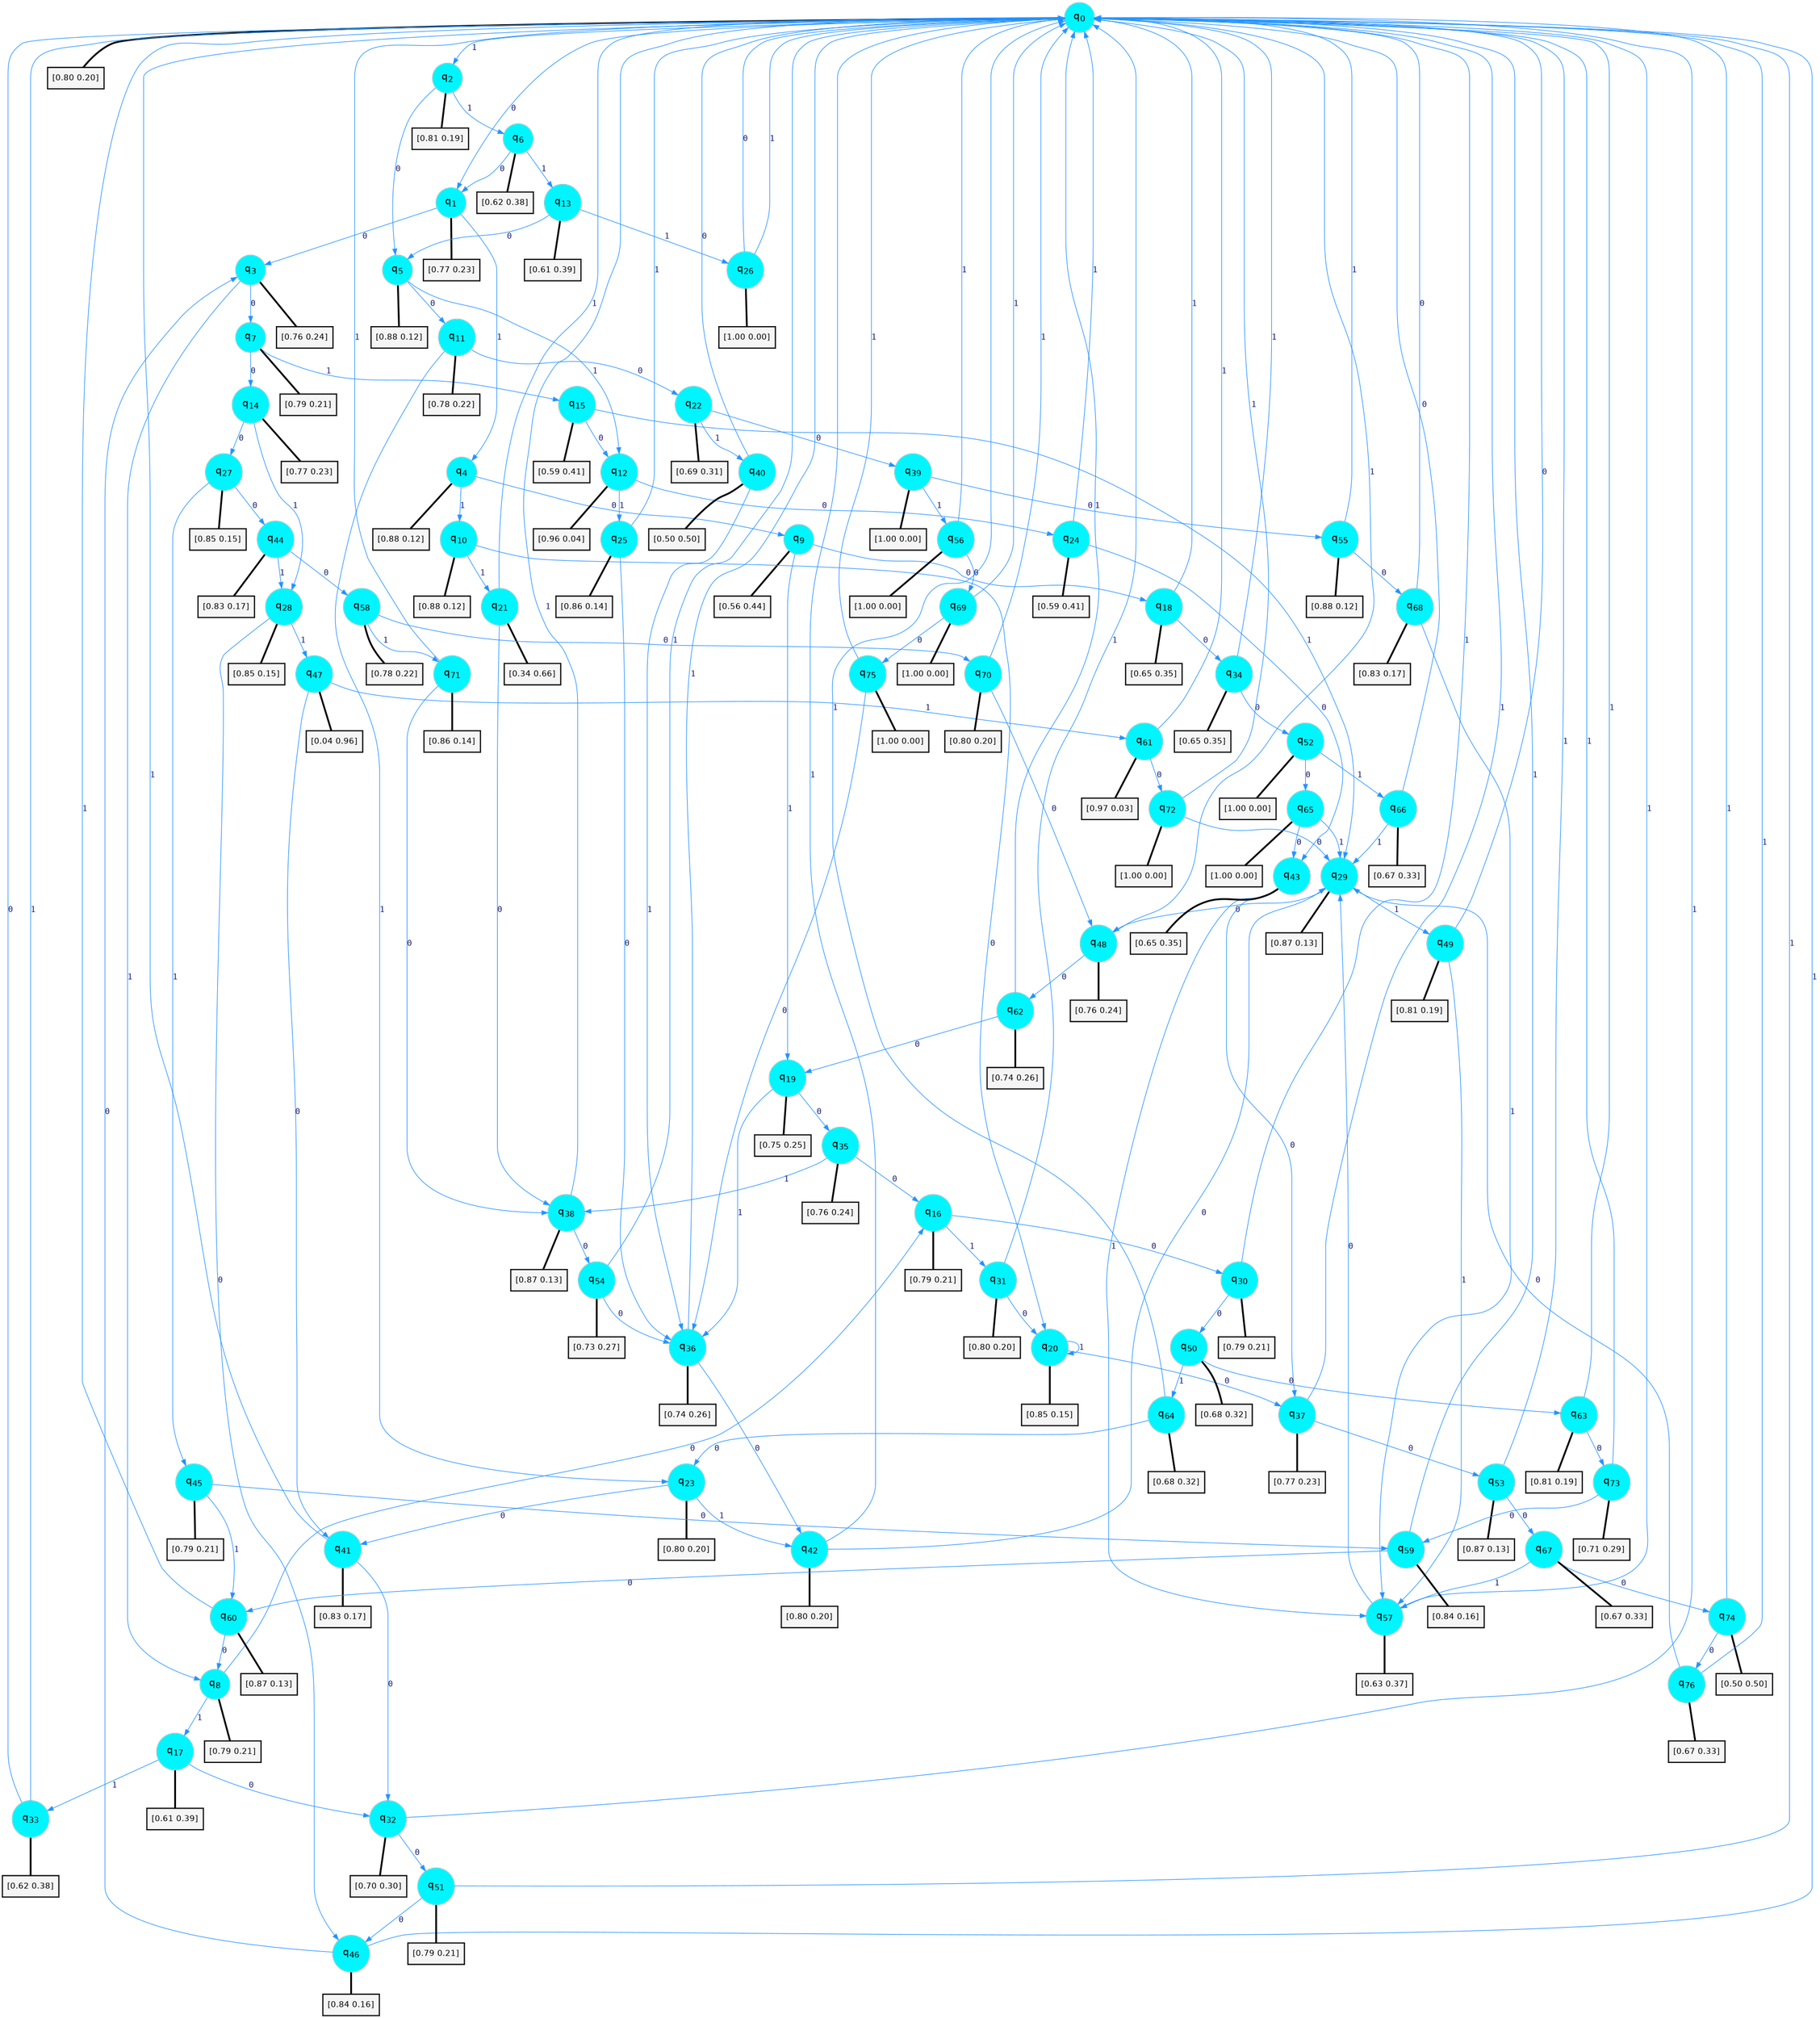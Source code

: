 digraph G {
graph [
bgcolor=transparent, dpi=300, rankdir=TD, size="40,25"];
node [
color=gray, fillcolor=turquoise1, fontcolor=black, fontname=Helvetica, fontsize=16, fontweight=bold, shape=circle, style=filled];
edge [
arrowsize=1, color=dodgerblue1, fontcolor=midnightblue, fontname=courier, fontweight=bold, penwidth=1, style=solid, weight=20];
0[label=<q<SUB>0</SUB>>];
1[label=<q<SUB>1</SUB>>];
2[label=<q<SUB>2</SUB>>];
3[label=<q<SUB>3</SUB>>];
4[label=<q<SUB>4</SUB>>];
5[label=<q<SUB>5</SUB>>];
6[label=<q<SUB>6</SUB>>];
7[label=<q<SUB>7</SUB>>];
8[label=<q<SUB>8</SUB>>];
9[label=<q<SUB>9</SUB>>];
10[label=<q<SUB>10</SUB>>];
11[label=<q<SUB>11</SUB>>];
12[label=<q<SUB>12</SUB>>];
13[label=<q<SUB>13</SUB>>];
14[label=<q<SUB>14</SUB>>];
15[label=<q<SUB>15</SUB>>];
16[label=<q<SUB>16</SUB>>];
17[label=<q<SUB>17</SUB>>];
18[label=<q<SUB>18</SUB>>];
19[label=<q<SUB>19</SUB>>];
20[label=<q<SUB>20</SUB>>];
21[label=<q<SUB>21</SUB>>];
22[label=<q<SUB>22</SUB>>];
23[label=<q<SUB>23</SUB>>];
24[label=<q<SUB>24</SUB>>];
25[label=<q<SUB>25</SUB>>];
26[label=<q<SUB>26</SUB>>];
27[label=<q<SUB>27</SUB>>];
28[label=<q<SUB>28</SUB>>];
29[label=<q<SUB>29</SUB>>];
30[label=<q<SUB>30</SUB>>];
31[label=<q<SUB>31</SUB>>];
32[label=<q<SUB>32</SUB>>];
33[label=<q<SUB>33</SUB>>];
34[label=<q<SUB>34</SUB>>];
35[label=<q<SUB>35</SUB>>];
36[label=<q<SUB>36</SUB>>];
37[label=<q<SUB>37</SUB>>];
38[label=<q<SUB>38</SUB>>];
39[label=<q<SUB>39</SUB>>];
40[label=<q<SUB>40</SUB>>];
41[label=<q<SUB>41</SUB>>];
42[label=<q<SUB>42</SUB>>];
43[label=<q<SUB>43</SUB>>];
44[label=<q<SUB>44</SUB>>];
45[label=<q<SUB>45</SUB>>];
46[label=<q<SUB>46</SUB>>];
47[label=<q<SUB>47</SUB>>];
48[label=<q<SUB>48</SUB>>];
49[label=<q<SUB>49</SUB>>];
50[label=<q<SUB>50</SUB>>];
51[label=<q<SUB>51</SUB>>];
52[label=<q<SUB>52</SUB>>];
53[label=<q<SUB>53</SUB>>];
54[label=<q<SUB>54</SUB>>];
55[label=<q<SUB>55</SUB>>];
56[label=<q<SUB>56</SUB>>];
57[label=<q<SUB>57</SUB>>];
58[label=<q<SUB>58</SUB>>];
59[label=<q<SUB>59</SUB>>];
60[label=<q<SUB>60</SUB>>];
61[label=<q<SUB>61</SUB>>];
62[label=<q<SUB>62</SUB>>];
63[label=<q<SUB>63</SUB>>];
64[label=<q<SUB>64</SUB>>];
65[label=<q<SUB>65</SUB>>];
66[label=<q<SUB>66</SUB>>];
67[label=<q<SUB>67</SUB>>];
68[label=<q<SUB>68</SUB>>];
69[label=<q<SUB>69</SUB>>];
70[label=<q<SUB>70</SUB>>];
71[label=<q<SUB>71</SUB>>];
72[label=<q<SUB>72</SUB>>];
73[label=<q<SUB>73</SUB>>];
74[label=<q<SUB>74</SUB>>];
75[label=<q<SUB>75</SUB>>];
76[label=<q<SUB>76</SUB>>];
77[label="[0.80 0.20]", shape=box,fontcolor=black, fontname=Helvetica, fontsize=14, penwidth=2, fillcolor=whitesmoke,color=black];
78[label="[0.77 0.23]", shape=box,fontcolor=black, fontname=Helvetica, fontsize=14, penwidth=2, fillcolor=whitesmoke,color=black];
79[label="[0.81 0.19]", shape=box,fontcolor=black, fontname=Helvetica, fontsize=14, penwidth=2, fillcolor=whitesmoke,color=black];
80[label="[0.76 0.24]", shape=box,fontcolor=black, fontname=Helvetica, fontsize=14, penwidth=2, fillcolor=whitesmoke,color=black];
81[label="[0.88 0.12]", shape=box,fontcolor=black, fontname=Helvetica, fontsize=14, penwidth=2, fillcolor=whitesmoke,color=black];
82[label="[0.88 0.12]", shape=box,fontcolor=black, fontname=Helvetica, fontsize=14, penwidth=2, fillcolor=whitesmoke,color=black];
83[label="[0.62 0.38]", shape=box,fontcolor=black, fontname=Helvetica, fontsize=14, penwidth=2, fillcolor=whitesmoke,color=black];
84[label="[0.79 0.21]", shape=box,fontcolor=black, fontname=Helvetica, fontsize=14, penwidth=2, fillcolor=whitesmoke,color=black];
85[label="[0.79 0.21]", shape=box,fontcolor=black, fontname=Helvetica, fontsize=14, penwidth=2, fillcolor=whitesmoke,color=black];
86[label="[0.56 0.44]", shape=box,fontcolor=black, fontname=Helvetica, fontsize=14, penwidth=2, fillcolor=whitesmoke,color=black];
87[label="[0.88 0.12]", shape=box,fontcolor=black, fontname=Helvetica, fontsize=14, penwidth=2, fillcolor=whitesmoke,color=black];
88[label="[0.78 0.22]", shape=box,fontcolor=black, fontname=Helvetica, fontsize=14, penwidth=2, fillcolor=whitesmoke,color=black];
89[label="[0.96 0.04]", shape=box,fontcolor=black, fontname=Helvetica, fontsize=14, penwidth=2, fillcolor=whitesmoke,color=black];
90[label="[0.61 0.39]", shape=box,fontcolor=black, fontname=Helvetica, fontsize=14, penwidth=2, fillcolor=whitesmoke,color=black];
91[label="[0.77 0.23]", shape=box,fontcolor=black, fontname=Helvetica, fontsize=14, penwidth=2, fillcolor=whitesmoke,color=black];
92[label="[0.59 0.41]", shape=box,fontcolor=black, fontname=Helvetica, fontsize=14, penwidth=2, fillcolor=whitesmoke,color=black];
93[label="[0.79 0.21]", shape=box,fontcolor=black, fontname=Helvetica, fontsize=14, penwidth=2, fillcolor=whitesmoke,color=black];
94[label="[0.61 0.39]", shape=box,fontcolor=black, fontname=Helvetica, fontsize=14, penwidth=2, fillcolor=whitesmoke,color=black];
95[label="[0.65 0.35]", shape=box,fontcolor=black, fontname=Helvetica, fontsize=14, penwidth=2, fillcolor=whitesmoke,color=black];
96[label="[0.75 0.25]", shape=box,fontcolor=black, fontname=Helvetica, fontsize=14, penwidth=2, fillcolor=whitesmoke,color=black];
97[label="[0.85 0.15]", shape=box,fontcolor=black, fontname=Helvetica, fontsize=14, penwidth=2, fillcolor=whitesmoke,color=black];
98[label="[0.34 0.66]", shape=box,fontcolor=black, fontname=Helvetica, fontsize=14, penwidth=2, fillcolor=whitesmoke,color=black];
99[label="[0.69 0.31]", shape=box,fontcolor=black, fontname=Helvetica, fontsize=14, penwidth=2, fillcolor=whitesmoke,color=black];
100[label="[0.80 0.20]", shape=box,fontcolor=black, fontname=Helvetica, fontsize=14, penwidth=2, fillcolor=whitesmoke,color=black];
101[label="[0.59 0.41]", shape=box,fontcolor=black, fontname=Helvetica, fontsize=14, penwidth=2, fillcolor=whitesmoke,color=black];
102[label="[0.86 0.14]", shape=box,fontcolor=black, fontname=Helvetica, fontsize=14, penwidth=2, fillcolor=whitesmoke,color=black];
103[label="[1.00 0.00]", shape=box,fontcolor=black, fontname=Helvetica, fontsize=14, penwidth=2, fillcolor=whitesmoke,color=black];
104[label="[0.85 0.15]", shape=box,fontcolor=black, fontname=Helvetica, fontsize=14, penwidth=2, fillcolor=whitesmoke,color=black];
105[label="[0.85 0.15]", shape=box,fontcolor=black, fontname=Helvetica, fontsize=14, penwidth=2, fillcolor=whitesmoke,color=black];
106[label="[0.87 0.13]", shape=box,fontcolor=black, fontname=Helvetica, fontsize=14, penwidth=2, fillcolor=whitesmoke,color=black];
107[label="[0.79 0.21]", shape=box,fontcolor=black, fontname=Helvetica, fontsize=14, penwidth=2, fillcolor=whitesmoke,color=black];
108[label="[0.80 0.20]", shape=box,fontcolor=black, fontname=Helvetica, fontsize=14, penwidth=2, fillcolor=whitesmoke,color=black];
109[label="[0.70 0.30]", shape=box,fontcolor=black, fontname=Helvetica, fontsize=14, penwidth=2, fillcolor=whitesmoke,color=black];
110[label="[0.62 0.38]", shape=box,fontcolor=black, fontname=Helvetica, fontsize=14, penwidth=2, fillcolor=whitesmoke,color=black];
111[label="[0.65 0.35]", shape=box,fontcolor=black, fontname=Helvetica, fontsize=14, penwidth=2, fillcolor=whitesmoke,color=black];
112[label="[0.76 0.24]", shape=box,fontcolor=black, fontname=Helvetica, fontsize=14, penwidth=2, fillcolor=whitesmoke,color=black];
113[label="[0.74 0.26]", shape=box,fontcolor=black, fontname=Helvetica, fontsize=14, penwidth=2, fillcolor=whitesmoke,color=black];
114[label="[0.77 0.23]", shape=box,fontcolor=black, fontname=Helvetica, fontsize=14, penwidth=2, fillcolor=whitesmoke,color=black];
115[label="[0.87 0.13]", shape=box,fontcolor=black, fontname=Helvetica, fontsize=14, penwidth=2, fillcolor=whitesmoke,color=black];
116[label="[1.00 0.00]", shape=box,fontcolor=black, fontname=Helvetica, fontsize=14, penwidth=2, fillcolor=whitesmoke,color=black];
117[label="[0.50 0.50]", shape=box,fontcolor=black, fontname=Helvetica, fontsize=14, penwidth=2, fillcolor=whitesmoke,color=black];
118[label="[0.83 0.17]", shape=box,fontcolor=black, fontname=Helvetica, fontsize=14, penwidth=2, fillcolor=whitesmoke,color=black];
119[label="[0.80 0.20]", shape=box,fontcolor=black, fontname=Helvetica, fontsize=14, penwidth=2, fillcolor=whitesmoke,color=black];
120[label="[0.65 0.35]", shape=box,fontcolor=black, fontname=Helvetica, fontsize=14, penwidth=2, fillcolor=whitesmoke,color=black];
121[label="[0.83 0.17]", shape=box,fontcolor=black, fontname=Helvetica, fontsize=14, penwidth=2, fillcolor=whitesmoke,color=black];
122[label="[0.79 0.21]", shape=box,fontcolor=black, fontname=Helvetica, fontsize=14, penwidth=2, fillcolor=whitesmoke,color=black];
123[label="[0.84 0.16]", shape=box,fontcolor=black, fontname=Helvetica, fontsize=14, penwidth=2, fillcolor=whitesmoke,color=black];
124[label="[0.04 0.96]", shape=box,fontcolor=black, fontname=Helvetica, fontsize=14, penwidth=2, fillcolor=whitesmoke,color=black];
125[label="[0.76 0.24]", shape=box,fontcolor=black, fontname=Helvetica, fontsize=14, penwidth=2, fillcolor=whitesmoke,color=black];
126[label="[0.81 0.19]", shape=box,fontcolor=black, fontname=Helvetica, fontsize=14, penwidth=2, fillcolor=whitesmoke,color=black];
127[label="[0.68 0.32]", shape=box,fontcolor=black, fontname=Helvetica, fontsize=14, penwidth=2, fillcolor=whitesmoke,color=black];
128[label="[0.79 0.21]", shape=box,fontcolor=black, fontname=Helvetica, fontsize=14, penwidth=2, fillcolor=whitesmoke,color=black];
129[label="[1.00 0.00]", shape=box,fontcolor=black, fontname=Helvetica, fontsize=14, penwidth=2, fillcolor=whitesmoke,color=black];
130[label="[0.87 0.13]", shape=box,fontcolor=black, fontname=Helvetica, fontsize=14, penwidth=2, fillcolor=whitesmoke,color=black];
131[label="[0.73 0.27]", shape=box,fontcolor=black, fontname=Helvetica, fontsize=14, penwidth=2, fillcolor=whitesmoke,color=black];
132[label="[0.88 0.12]", shape=box,fontcolor=black, fontname=Helvetica, fontsize=14, penwidth=2, fillcolor=whitesmoke,color=black];
133[label="[1.00 0.00]", shape=box,fontcolor=black, fontname=Helvetica, fontsize=14, penwidth=2, fillcolor=whitesmoke,color=black];
134[label="[0.63 0.37]", shape=box,fontcolor=black, fontname=Helvetica, fontsize=14, penwidth=2, fillcolor=whitesmoke,color=black];
135[label="[0.78 0.22]", shape=box,fontcolor=black, fontname=Helvetica, fontsize=14, penwidth=2, fillcolor=whitesmoke,color=black];
136[label="[0.84 0.16]", shape=box,fontcolor=black, fontname=Helvetica, fontsize=14, penwidth=2, fillcolor=whitesmoke,color=black];
137[label="[0.87 0.13]", shape=box,fontcolor=black, fontname=Helvetica, fontsize=14, penwidth=2, fillcolor=whitesmoke,color=black];
138[label="[0.97 0.03]", shape=box,fontcolor=black, fontname=Helvetica, fontsize=14, penwidth=2, fillcolor=whitesmoke,color=black];
139[label="[0.74 0.26]", shape=box,fontcolor=black, fontname=Helvetica, fontsize=14, penwidth=2, fillcolor=whitesmoke,color=black];
140[label="[0.81 0.19]", shape=box,fontcolor=black, fontname=Helvetica, fontsize=14, penwidth=2, fillcolor=whitesmoke,color=black];
141[label="[0.68 0.32]", shape=box,fontcolor=black, fontname=Helvetica, fontsize=14, penwidth=2, fillcolor=whitesmoke,color=black];
142[label="[1.00 0.00]", shape=box,fontcolor=black, fontname=Helvetica, fontsize=14, penwidth=2, fillcolor=whitesmoke,color=black];
143[label="[0.67 0.33]", shape=box,fontcolor=black, fontname=Helvetica, fontsize=14, penwidth=2, fillcolor=whitesmoke,color=black];
144[label="[0.67 0.33]", shape=box,fontcolor=black, fontname=Helvetica, fontsize=14, penwidth=2, fillcolor=whitesmoke,color=black];
145[label="[0.83 0.17]", shape=box,fontcolor=black, fontname=Helvetica, fontsize=14, penwidth=2, fillcolor=whitesmoke,color=black];
146[label="[1.00 0.00]", shape=box,fontcolor=black, fontname=Helvetica, fontsize=14, penwidth=2, fillcolor=whitesmoke,color=black];
147[label="[0.80 0.20]", shape=box,fontcolor=black, fontname=Helvetica, fontsize=14, penwidth=2, fillcolor=whitesmoke,color=black];
148[label="[0.86 0.14]", shape=box,fontcolor=black, fontname=Helvetica, fontsize=14, penwidth=2, fillcolor=whitesmoke,color=black];
149[label="[1.00 0.00]", shape=box,fontcolor=black, fontname=Helvetica, fontsize=14, penwidth=2, fillcolor=whitesmoke,color=black];
150[label="[0.71 0.29]", shape=box,fontcolor=black, fontname=Helvetica, fontsize=14, penwidth=2, fillcolor=whitesmoke,color=black];
151[label="[0.50 0.50]", shape=box,fontcolor=black, fontname=Helvetica, fontsize=14, penwidth=2, fillcolor=whitesmoke,color=black];
152[label="[1.00 0.00]", shape=box,fontcolor=black, fontname=Helvetica, fontsize=14, penwidth=2, fillcolor=whitesmoke,color=black];
153[label="[0.67 0.33]", shape=box,fontcolor=black, fontname=Helvetica, fontsize=14, penwidth=2, fillcolor=whitesmoke,color=black];
0->1 [label=0];
0->2 [label=1];
0->77 [arrowhead=none, penwidth=3,color=black];
1->3 [label=0];
1->4 [label=1];
1->78 [arrowhead=none, penwidth=3,color=black];
2->5 [label=0];
2->6 [label=1];
2->79 [arrowhead=none, penwidth=3,color=black];
3->7 [label=0];
3->8 [label=1];
3->80 [arrowhead=none, penwidth=3,color=black];
4->9 [label=0];
4->10 [label=1];
4->81 [arrowhead=none, penwidth=3,color=black];
5->11 [label=0];
5->12 [label=1];
5->82 [arrowhead=none, penwidth=3,color=black];
6->1 [label=0];
6->13 [label=1];
6->83 [arrowhead=none, penwidth=3,color=black];
7->14 [label=0];
7->15 [label=1];
7->84 [arrowhead=none, penwidth=3,color=black];
8->16 [label=0];
8->17 [label=1];
8->85 [arrowhead=none, penwidth=3,color=black];
9->18 [label=0];
9->19 [label=1];
9->86 [arrowhead=none, penwidth=3,color=black];
10->20 [label=0];
10->21 [label=1];
10->87 [arrowhead=none, penwidth=3,color=black];
11->22 [label=0];
11->23 [label=1];
11->88 [arrowhead=none, penwidth=3,color=black];
12->24 [label=0];
12->25 [label=1];
12->89 [arrowhead=none, penwidth=3,color=black];
13->5 [label=0];
13->26 [label=1];
13->90 [arrowhead=none, penwidth=3,color=black];
14->27 [label=0];
14->28 [label=1];
14->91 [arrowhead=none, penwidth=3,color=black];
15->12 [label=0];
15->29 [label=1];
15->92 [arrowhead=none, penwidth=3,color=black];
16->30 [label=0];
16->31 [label=1];
16->93 [arrowhead=none, penwidth=3,color=black];
17->32 [label=0];
17->33 [label=1];
17->94 [arrowhead=none, penwidth=3,color=black];
18->34 [label=0];
18->0 [label=1];
18->95 [arrowhead=none, penwidth=3,color=black];
19->35 [label=0];
19->36 [label=1];
19->96 [arrowhead=none, penwidth=3,color=black];
20->37 [label=0];
20->20 [label=1];
20->97 [arrowhead=none, penwidth=3,color=black];
21->38 [label=0];
21->0 [label=1];
21->98 [arrowhead=none, penwidth=3,color=black];
22->39 [label=0];
22->40 [label=1];
22->99 [arrowhead=none, penwidth=3,color=black];
23->41 [label=0];
23->42 [label=1];
23->100 [arrowhead=none, penwidth=3,color=black];
24->43 [label=0];
24->0 [label=1];
24->101 [arrowhead=none, penwidth=3,color=black];
25->36 [label=0];
25->0 [label=1];
25->102 [arrowhead=none, penwidth=3,color=black];
26->0 [label=0];
26->0 [label=1];
26->103 [arrowhead=none, penwidth=3,color=black];
27->44 [label=0];
27->45 [label=1];
27->104 [arrowhead=none, penwidth=3,color=black];
28->46 [label=0];
28->47 [label=1];
28->105 [arrowhead=none, penwidth=3,color=black];
29->48 [label=0];
29->49 [label=1];
29->106 [arrowhead=none, penwidth=3,color=black];
30->50 [label=0];
30->0 [label=1];
30->107 [arrowhead=none, penwidth=3,color=black];
31->20 [label=0];
31->0 [label=1];
31->108 [arrowhead=none, penwidth=3,color=black];
32->51 [label=0];
32->0 [label=1];
32->109 [arrowhead=none, penwidth=3,color=black];
33->0 [label=0];
33->0 [label=1];
33->110 [arrowhead=none, penwidth=3,color=black];
34->52 [label=0];
34->0 [label=1];
34->111 [arrowhead=none, penwidth=3,color=black];
35->16 [label=0];
35->38 [label=1];
35->112 [arrowhead=none, penwidth=3,color=black];
36->42 [label=0];
36->0 [label=1];
36->113 [arrowhead=none, penwidth=3,color=black];
37->53 [label=0];
37->0 [label=1];
37->114 [arrowhead=none, penwidth=3,color=black];
38->54 [label=0];
38->0 [label=1];
38->115 [arrowhead=none, penwidth=3,color=black];
39->55 [label=0];
39->56 [label=1];
39->116 [arrowhead=none, penwidth=3,color=black];
40->0 [label=0];
40->36 [label=1];
40->117 [arrowhead=none, penwidth=3,color=black];
41->32 [label=0];
41->0 [label=1];
41->118 [arrowhead=none, penwidth=3,color=black];
42->29 [label=0];
42->0 [label=1];
42->119 [arrowhead=none, penwidth=3,color=black];
43->37 [label=0];
43->57 [label=1];
43->120 [arrowhead=none, penwidth=3,color=black];
44->58 [label=0];
44->28 [label=1];
44->121 [arrowhead=none, penwidth=3,color=black];
45->59 [label=0];
45->60 [label=1];
45->122 [arrowhead=none, penwidth=3,color=black];
46->3 [label=0];
46->0 [label=1];
46->123 [arrowhead=none, penwidth=3,color=black];
47->41 [label=0];
47->61 [label=1];
47->124 [arrowhead=none, penwidth=3,color=black];
48->62 [label=0];
48->0 [label=1];
48->125 [arrowhead=none, penwidth=3,color=black];
49->0 [label=0];
49->57 [label=1];
49->126 [arrowhead=none, penwidth=3,color=black];
50->63 [label=0];
50->64 [label=1];
50->127 [arrowhead=none, penwidth=3,color=black];
51->46 [label=0];
51->0 [label=1];
51->128 [arrowhead=none, penwidth=3,color=black];
52->65 [label=0];
52->66 [label=1];
52->129 [arrowhead=none, penwidth=3,color=black];
53->67 [label=0];
53->0 [label=1];
53->130 [arrowhead=none, penwidth=3,color=black];
54->36 [label=0];
54->0 [label=1];
54->131 [arrowhead=none, penwidth=3,color=black];
55->68 [label=0];
55->0 [label=1];
55->132 [arrowhead=none, penwidth=3,color=black];
56->69 [label=0];
56->0 [label=1];
56->133 [arrowhead=none, penwidth=3,color=black];
57->29 [label=0];
57->0 [label=1];
57->134 [arrowhead=none, penwidth=3,color=black];
58->70 [label=0];
58->71 [label=1];
58->135 [arrowhead=none, penwidth=3,color=black];
59->60 [label=0];
59->0 [label=1];
59->136 [arrowhead=none, penwidth=3,color=black];
60->8 [label=0];
60->0 [label=1];
60->137 [arrowhead=none, penwidth=3,color=black];
61->72 [label=0];
61->0 [label=1];
61->138 [arrowhead=none, penwidth=3,color=black];
62->19 [label=0];
62->0 [label=1];
62->139 [arrowhead=none, penwidth=3,color=black];
63->73 [label=0];
63->0 [label=1];
63->140 [arrowhead=none, penwidth=3,color=black];
64->23 [label=0];
64->0 [label=1];
64->141 [arrowhead=none, penwidth=3,color=black];
65->43 [label=0];
65->29 [label=1];
65->142 [arrowhead=none, penwidth=3,color=black];
66->0 [label=0];
66->29 [label=1];
66->143 [arrowhead=none, penwidth=3,color=black];
67->74 [label=0];
67->57 [label=1];
67->144 [arrowhead=none, penwidth=3,color=black];
68->0 [label=0];
68->57 [label=1];
68->145 [arrowhead=none, penwidth=3,color=black];
69->75 [label=0];
69->0 [label=1];
69->146 [arrowhead=none, penwidth=3,color=black];
70->48 [label=0];
70->0 [label=1];
70->147 [arrowhead=none, penwidth=3,color=black];
71->38 [label=0];
71->0 [label=1];
71->148 [arrowhead=none, penwidth=3,color=black];
72->29 [label=0];
72->0 [label=1];
72->149 [arrowhead=none, penwidth=3,color=black];
73->59 [label=0];
73->0 [label=1];
73->150 [arrowhead=none, penwidth=3,color=black];
74->76 [label=0];
74->0 [label=1];
74->151 [arrowhead=none, penwidth=3,color=black];
75->36 [label=0];
75->0 [label=1];
75->152 [arrowhead=none, penwidth=3,color=black];
76->29 [label=0];
76->0 [label=1];
76->153 [arrowhead=none, penwidth=3,color=black];
}
